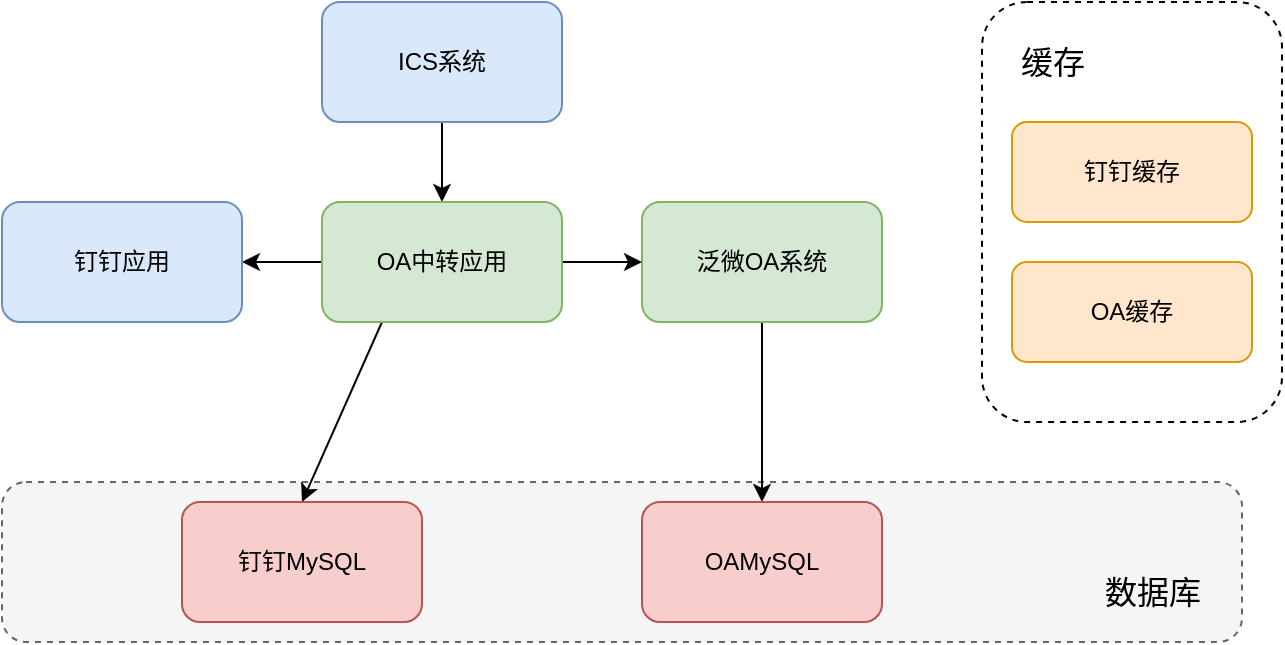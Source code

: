 <mxfile version="20.6.0" type="github">
  <diagram id="NEKKstILya_-z41Opixm" name="第 1 页">
    <mxGraphModel dx="1038" dy="547" grid="1" gridSize="10" guides="1" tooltips="1" connect="1" arrows="1" fold="1" page="1" pageScale="1" pageWidth="827" pageHeight="1169" math="0" shadow="0">
      <root>
        <mxCell id="0" />
        <mxCell id="1" parent="0" />
        <mxCell id="6OGNONghwWfvGZnAxL1K-14" value="" style="rounded=1;whiteSpace=wrap;html=1;shadow=0;glass=0;dashed=1;sketch=0;strokeColor=#000000;strokeWidth=1;fillColor=#FFFFFF;gradientColor=none;" vertex="1" parent="1">
          <mxGeometry x="720" y="190" width="150" height="210" as="geometry" />
        </mxCell>
        <mxCell id="6OGNONghwWfvGZnAxL1K-5" value="" style="rounded=1;whiteSpace=wrap;html=1;sketch=0;strokeColor=#666666;strokeWidth=1;fillColor=#f5f5f5;glass=0;shadow=0;fontColor=#333333;dashed=1;" vertex="1" parent="1">
          <mxGeometry x="230" y="430" width="620" height="80" as="geometry" />
        </mxCell>
        <mxCell id="6OGNONghwWfvGZnAxL1K-15" value="" style="edgeStyle=orthogonalEdgeStyle;rounded=0;orthogonalLoop=1;jettySize=auto;html=1;" edge="1" parent="1" source="6OGNONghwWfvGZnAxL1K-6" target="6OGNONghwWfvGZnAxL1K-8">
          <mxGeometry relative="1" as="geometry" />
        </mxCell>
        <mxCell id="6OGNONghwWfvGZnAxL1K-6" value="ICS系统" style="rounded=1;whiteSpace=wrap;html=1;shadow=0;glass=0;sketch=0;strokeColor=#6c8ebf;strokeWidth=1;fillColor=#dae8fc;" vertex="1" parent="1">
          <mxGeometry x="390" y="190" width="120" height="60" as="geometry" />
        </mxCell>
        <mxCell id="6OGNONghwWfvGZnAxL1K-21" style="edgeStyle=none;rounded=0;orthogonalLoop=1;jettySize=auto;html=1;entryX=0.5;entryY=0;entryDx=0;entryDy=0;" edge="1" parent="1" source="6OGNONghwWfvGZnAxL1K-7" target="6OGNONghwWfvGZnAxL1K-11">
          <mxGeometry relative="1" as="geometry" />
        </mxCell>
        <mxCell id="6OGNONghwWfvGZnAxL1K-7" value="泛微OA系统" style="rounded=1;whiteSpace=wrap;html=1;shadow=0;glass=0;sketch=0;strokeColor=#82b366;strokeWidth=1;fillColor=#d5e8d4;" vertex="1" parent="1">
          <mxGeometry x="550" y="290" width="120" height="60" as="geometry" />
        </mxCell>
        <mxCell id="6OGNONghwWfvGZnAxL1K-18" value="" style="edgeStyle=none;rounded=0;orthogonalLoop=1;jettySize=auto;html=1;" edge="1" parent="1" source="6OGNONghwWfvGZnAxL1K-8" target="6OGNONghwWfvGZnAxL1K-7">
          <mxGeometry relative="1" as="geometry" />
        </mxCell>
        <mxCell id="6OGNONghwWfvGZnAxL1K-19" value="" style="edgeStyle=none;rounded=0;orthogonalLoop=1;jettySize=auto;html=1;" edge="1" parent="1" source="6OGNONghwWfvGZnAxL1K-8" target="6OGNONghwWfvGZnAxL1K-13">
          <mxGeometry relative="1" as="geometry" />
        </mxCell>
        <mxCell id="6OGNONghwWfvGZnAxL1K-20" style="edgeStyle=none;rounded=0;orthogonalLoop=1;jettySize=auto;html=1;exitX=0.25;exitY=1;exitDx=0;exitDy=0;entryX=0.5;entryY=0;entryDx=0;entryDy=0;" edge="1" parent="1" source="6OGNONghwWfvGZnAxL1K-8" target="6OGNONghwWfvGZnAxL1K-12">
          <mxGeometry relative="1" as="geometry" />
        </mxCell>
        <mxCell id="6OGNONghwWfvGZnAxL1K-8" value="OA中转应用" style="rounded=1;whiteSpace=wrap;html=1;shadow=0;glass=0;sketch=0;strokeColor=#82b366;strokeWidth=1;fillColor=#d5e8d4;" vertex="1" parent="1">
          <mxGeometry x="390" y="290" width="120" height="60" as="geometry" />
        </mxCell>
        <mxCell id="6OGNONghwWfvGZnAxL1K-9" value="钉钉缓存" style="rounded=1;whiteSpace=wrap;html=1;shadow=0;glass=0;sketch=0;strokeColor=#d79b00;strokeWidth=1;fillColor=#ffe6cc;" vertex="1" parent="1">
          <mxGeometry x="735" y="250" width="120" height="50" as="geometry" />
        </mxCell>
        <mxCell id="6OGNONghwWfvGZnAxL1K-10" value="OA缓存" style="rounded=1;whiteSpace=wrap;html=1;shadow=0;glass=0;sketch=0;strokeColor=#d79b00;strokeWidth=1;fillColor=#ffe6cc;" vertex="1" parent="1">
          <mxGeometry x="735" y="320" width="120" height="50" as="geometry" />
        </mxCell>
        <mxCell id="6OGNONghwWfvGZnAxL1K-11" value="OAMySQL" style="rounded=1;whiteSpace=wrap;html=1;shadow=0;glass=0;sketch=0;strokeColor=#b85450;strokeWidth=1;fillColor=#f8cecc;" vertex="1" parent="1">
          <mxGeometry x="550" y="440" width="120" height="60" as="geometry" />
        </mxCell>
        <mxCell id="6OGNONghwWfvGZnAxL1K-12" value="钉钉MySQL" style="rounded=1;whiteSpace=wrap;html=1;shadow=0;glass=0;sketch=0;strokeColor=#b85450;strokeWidth=1;fillColor=#f8cecc;" vertex="1" parent="1">
          <mxGeometry x="320" y="440" width="120" height="60" as="geometry" />
        </mxCell>
        <mxCell id="6OGNONghwWfvGZnAxL1K-13" value="钉钉应用" style="rounded=1;whiteSpace=wrap;html=1;shadow=0;glass=0;sketch=0;strokeColor=#6c8ebf;strokeWidth=1;fillColor=#dae8fc;" vertex="1" parent="1">
          <mxGeometry x="230" y="290" width="120" height="60" as="geometry" />
        </mxCell>
        <mxCell id="6OGNONghwWfvGZnAxL1K-29" value="数据库" style="text;html=1;resizable=0;autosize=1;align=center;verticalAlign=middle;points=[];fillColor=none;strokeColor=none;rounded=0;shadow=0;glass=0;dashed=1;sketch=0;strokeWidth=1;fontSize=16;" vertex="1" parent="1">
          <mxGeometry x="770" y="470" width="70" height="30" as="geometry" />
        </mxCell>
        <mxCell id="6OGNONghwWfvGZnAxL1K-31" value="缓存" style="text;html=1;resizable=0;autosize=1;align=center;verticalAlign=middle;points=[];fillColor=none;strokeColor=none;rounded=0;shadow=0;glass=0;dashed=1;sketch=0;strokeWidth=1;fontSize=16;" vertex="1" parent="1">
          <mxGeometry x="725" y="205" width="60" height="30" as="geometry" />
        </mxCell>
      </root>
    </mxGraphModel>
  </diagram>
</mxfile>
